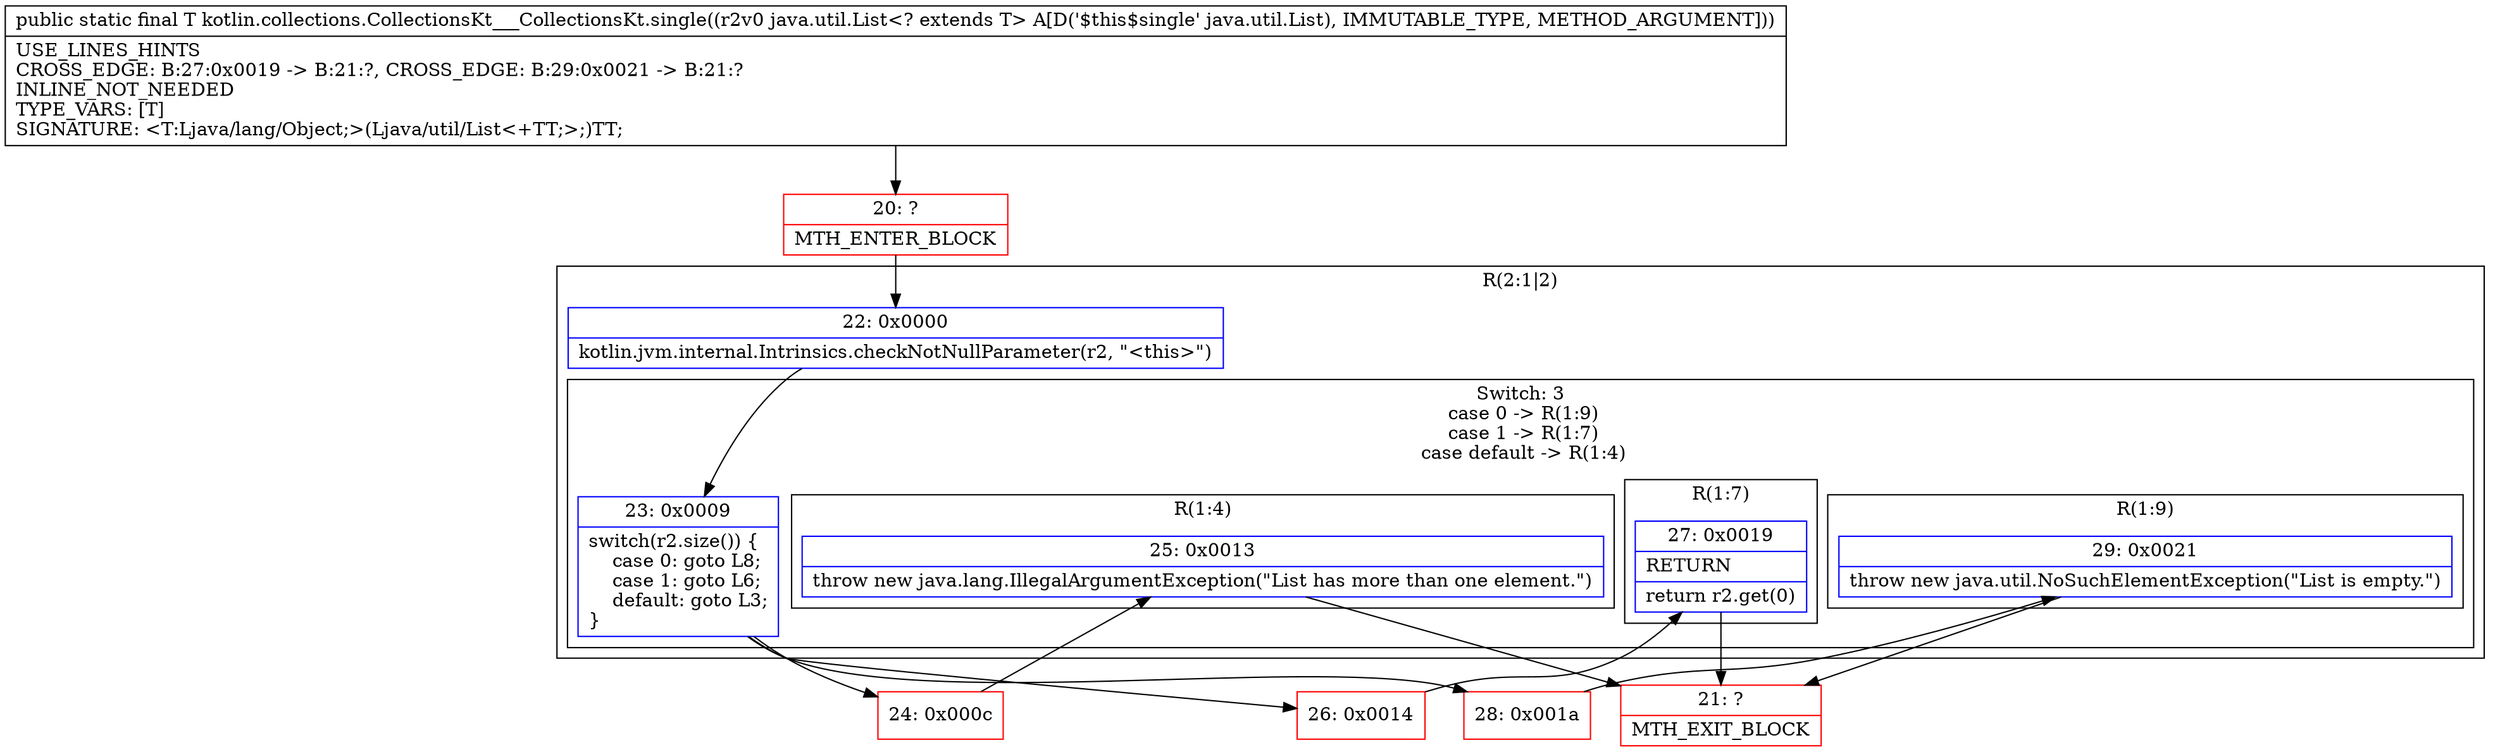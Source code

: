 digraph "CFG forkotlin.collections.CollectionsKt___CollectionsKt.single(Ljava\/util\/List;)Ljava\/lang\/Object;" {
subgraph cluster_Region_1689832365 {
label = "R(2:1|2)";
node [shape=record,color=blue];
Node_22 [shape=record,label="{22\:\ 0x0000|kotlin.jvm.internal.Intrinsics.checkNotNullParameter(r2, \"\<this\>\")\l}"];
subgraph cluster_SwitchRegion_1813345562 {
label = "Switch: 3
 case 0 -> R(1:9)
 case 1 -> R(1:7)
 case default -> R(1:4)";
node [shape=record,color=blue];
Node_23 [shape=record,label="{23\:\ 0x0009|switch(r2.size()) \{\l    case 0: goto L8;\l    case 1: goto L6;\l    default: goto L3;\l\}\l}"];
subgraph cluster_Region_1354570427 {
label = "R(1:9)";
node [shape=record,color=blue];
Node_29 [shape=record,label="{29\:\ 0x0021|throw new java.util.NoSuchElementException(\"List is empty.\")\l}"];
}
subgraph cluster_Region_188986379 {
label = "R(1:7)";
node [shape=record,color=blue];
Node_27 [shape=record,label="{27\:\ 0x0019|RETURN\l|return r2.get(0)\l}"];
}
subgraph cluster_Region_688186221 {
label = "R(1:4)";
node [shape=record,color=blue];
Node_25 [shape=record,label="{25\:\ 0x0013|throw new java.lang.IllegalArgumentException(\"List has more than one element.\")\l}"];
}
}
}
Node_20 [shape=record,color=red,label="{20\:\ ?|MTH_ENTER_BLOCK\l}"];
Node_24 [shape=record,color=red,label="{24\:\ 0x000c}"];
Node_21 [shape=record,color=red,label="{21\:\ ?|MTH_EXIT_BLOCK\l}"];
Node_26 [shape=record,color=red,label="{26\:\ 0x0014}"];
Node_28 [shape=record,color=red,label="{28\:\ 0x001a}"];
MethodNode[shape=record,label="{public static final T kotlin.collections.CollectionsKt___CollectionsKt.single((r2v0 java.util.List\<? extends T\> A[D('$this$single' java.util.List), IMMUTABLE_TYPE, METHOD_ARGUMENT]))  | USE_LINES_HINTS\lCROSS_EDGE: B:27:0x0019 \-\> B:21:?, CROSS_EDGE: B:29:0x0021 \-\> B:21:?\lINLINE_NOT_NEEDED\lTYPE_VARS: [T]\lSIGNATURE: \<T:Ljava\/lang\/Object;\>(Ljava\/util\/List\<+TT;\>;)TT;\l}"];
MethodNode -> Node_20;Node_22 -> Node_23;
Node_23 -> Node_24;
Node_23 -> Node_26;
Node_23 -> Node_28;
Node_29 -> Node_21;
Node_27 -> Node_21;
Node_25 -> Node_21;
Node_20 -> Node_22;
Node_24 -> Node_25;
Node_26 -> Node_27;
Node_28 -> Node_29;
}

